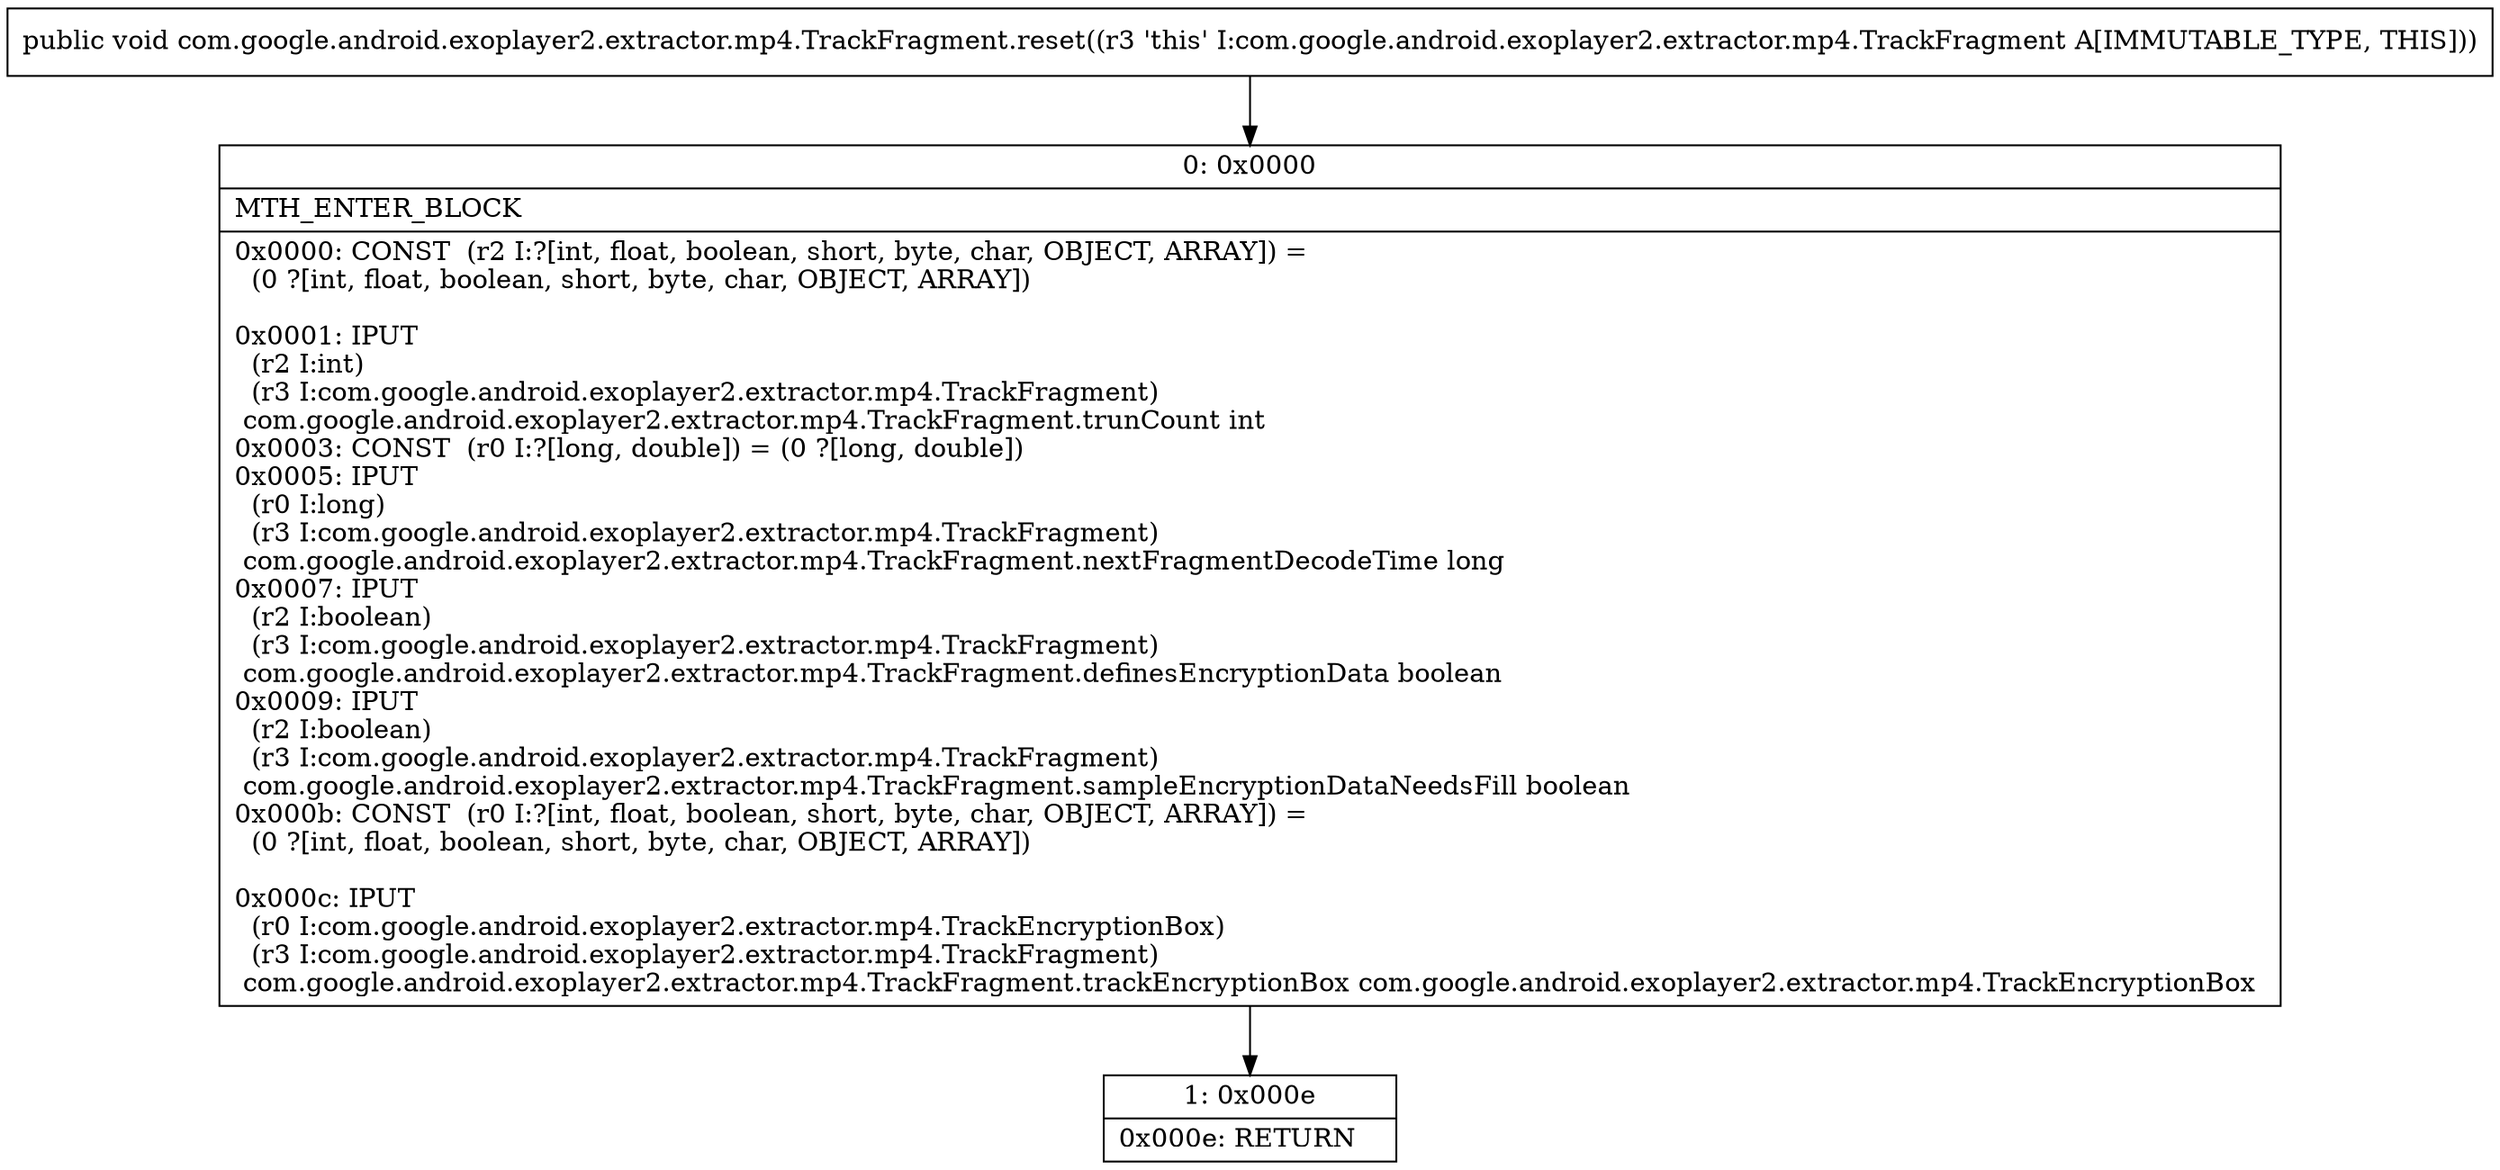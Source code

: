 digraph "CFG forcom.google.android.exoplayer2.extractor.mp4.TrackFragment.reset()V" {
Node_0 [shape=record,label="{0\:\ 0x0000|MTH_ENTER_BLOCK\l|0x0000: CONST  (r2 I:?[int, float, boolean, short, byte, char, OBJECT, ARRAY]) = \l  (0 ?[int, float, boolean, short, byte, char, OBJECT, ARRAY])\l \l0x0001: IPUT  \l  (r2 I:int)\l  (r3 I:com.google.android.exoplayer2.extractor.mp4.TrackFragment)\l com.google.android.exoplayer2.extractor.mp4.TrackFragment.trunCount int \l0x0003: CONST  (r0 I:?[long, double]) = (0 ?[long, double]) \l0x0005: IPUT  \l  (r0 I:long)\l  (r3 I:com.google.android.exoplayer2.extractor.mp4.TrackFragment)\l com.google.android.exoplayer2.extractor.mp4.TrackFragment.nextFragmentDecodeTime long \l0x0007: IPUT  \l  (r2 I:boolean)\l  (r3 I:com.google.android.exoplayer2.extractor.mp4.TrackFragment)\l com.google.android.exoplayer2.extractor.mp4.TrackFragment.definesEncryptionData boolean \l0x0009: IPUT  \l  (r2 I:boolean)\l  (r3 I:com.google.android.exoplayer2.extractor.mp4.TrackFragment)\l com.google.android.exoplayer2.extractor.mp4.TrackFragment.sampleEncryptionDataNeedsFill boolean \l0x000b: CONST  (r0 I:?[int, float, boolean, short, byte, char, OBJECT, ARRAY]) = \l  (0 ?[int, float, boolean, short, byte, char, OBJECT, ARRAY])\l \l0x000c: IPUT  \l  (r0 I:com.google.android.exoplayer2.extractor.mp4.TrackEncryptionBox)\l  (r3 I:com.google.android.exoplayer2.extractor.mp4.TrackFragment)\l com.google.android.exoplayer2.extractor.mp4.TrackFragment.trackEncryptionBox com.google.android.exoplayer2.extractor.mp4.TrackEncryptionBox \l}"];
Node_1 [shape=record,label="{1\:\ 0x000e|0x000e: RETURN   \l}"];
MethodNode[shape=record,label="{public void com.google.android.exoplayer2.extractor.mp4.TrackFragment.reset((r3 'this' I:com.google.android.exoplayer2.extractor.mp4.TrackFragment A[IMMUTABLE_TYPE, THIS])) }"];
MethodNode -> Node_0;
Node_0 -> Node_1;
}

